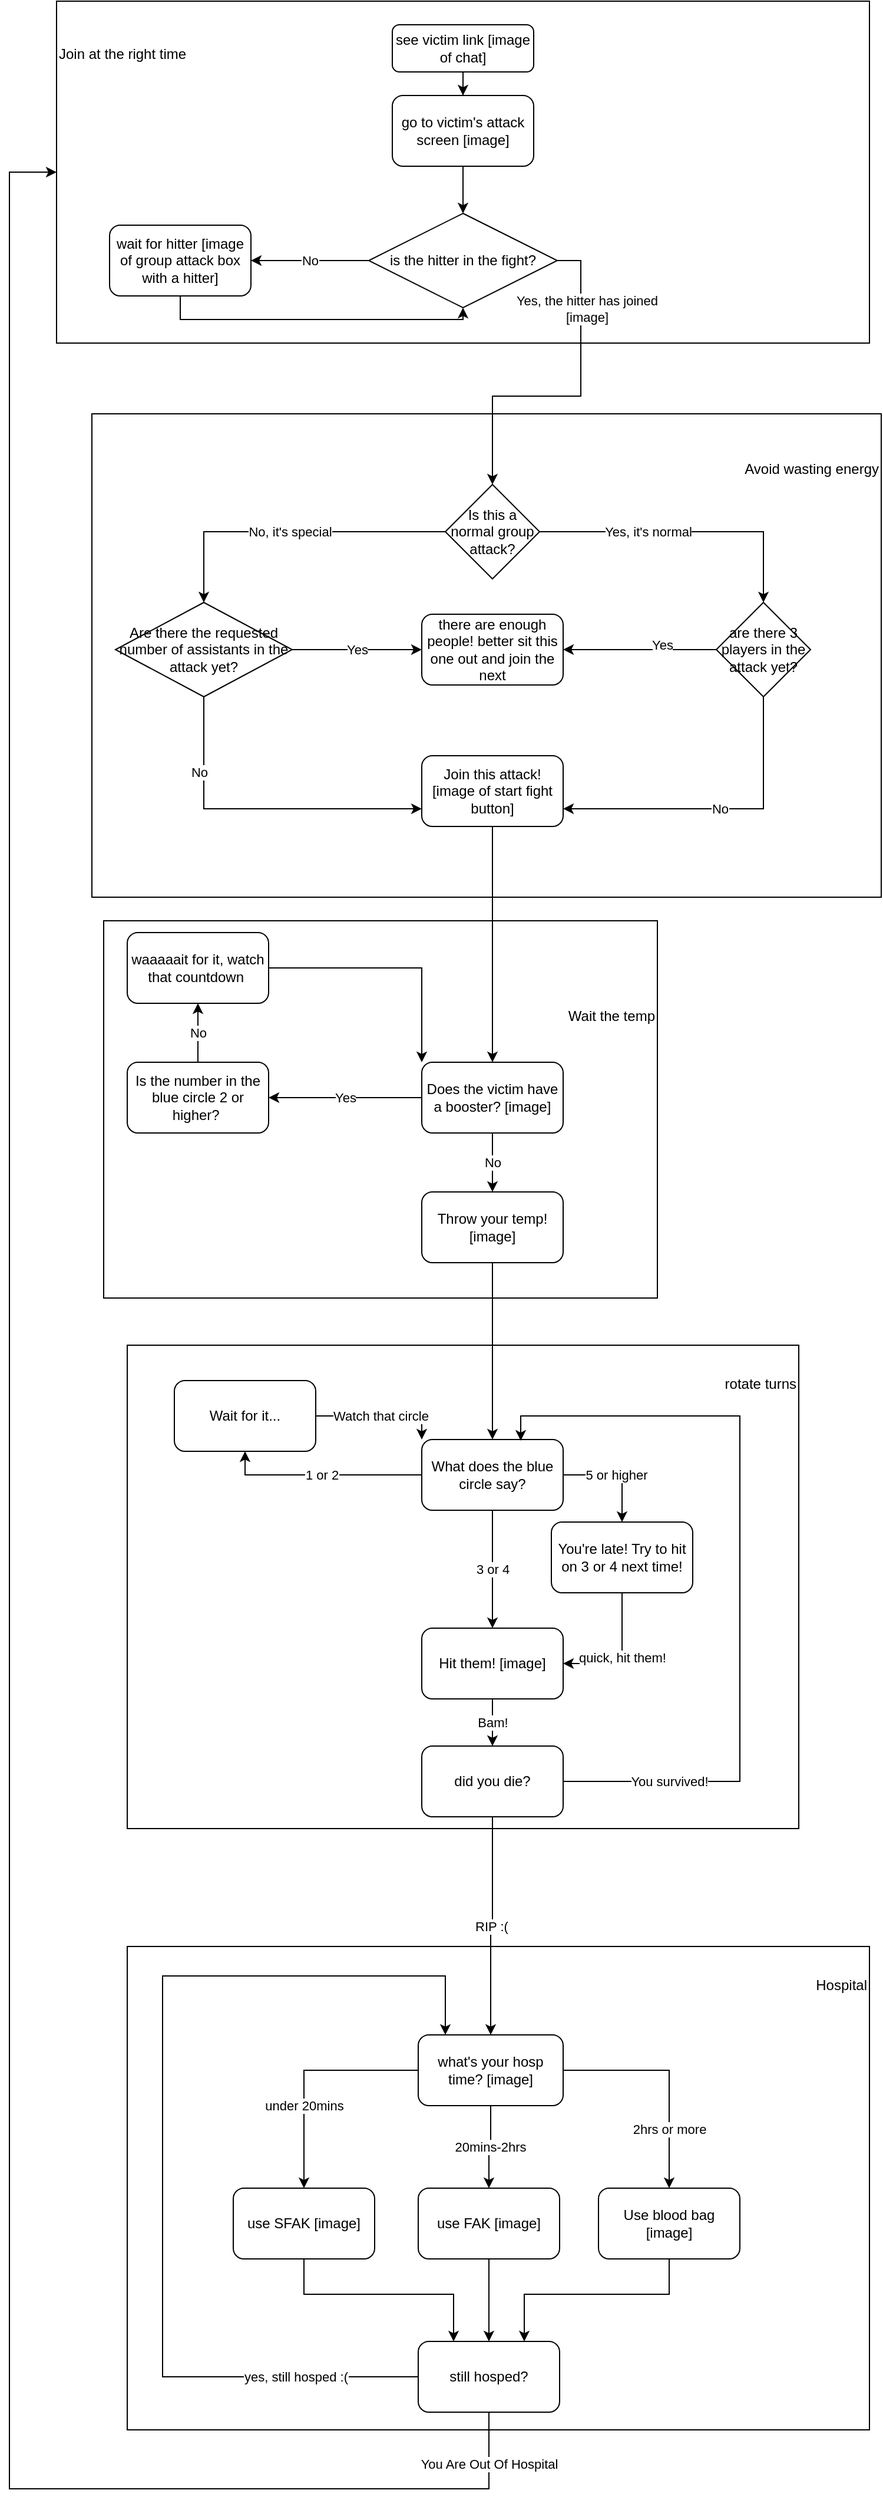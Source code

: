 <mxfile version="15.8.6" type="github">
  <diagram id="C5RBs43oDa-KdzZeNtuy" name="Page-1">
    <mxGraphModel dx="1382" dy="773" grid="1" gridSize="10" guides="1" tooltips="1" connect="1" arrows="1" fold="1" page="1" pageScale="1" pageWidth="827" pageHeight="1169" math="0" shadow="0">
      <root>
        <mxCell id="WIyWlLk6GJQsqaUBKTNV-0" />
        <mxCell id="WIyWlLk6GJQsqaUBKTNV-1" parent="WIyWlLk6GJQsqaUBKTNV-0" />
        <mxCell id="d0LsyiPQaal6j7EJQ6Qx-78" value="" style="group" vertex="1" connectable="0" parent="WIyWlLk6GJQsqaUBKTNV-1">
          <mxGeometry x="160" y="820" width="470" height="320" as="geometry" />
        </mxCell>
        <mxCell id="d0LsyiPQaal6j7EJQ6Qx-42" value="Wait the temp&lt;br&gt;&lt;br&gt;&lt;br&gt;&lt;br&gt;&lt;br&gt;&lt;br&gt;&lt;br&gt;&lt;br&gt;&lt;br&gt;&lt;br&gt;&lt;br&gt;&lt;br&gt;" style="rounded=0;whiteSpace=wrap;html=1;align=right;" vertex="1" parent="d0LsyiPQaal6j7EJQ6Qx-78">
          <mxGeometry width="470" height="320" as="geometry" />
        </mxCell>
        <mxCell id="d0LsyiPQaal6j7EJQ6Qx-33" value="Does the victim have a booster? [image]" style="rounded=1;whiteSpace=wrap;html=1;" vertex="1" parent="d0LsyiPQaal6j7EJQ6Qx-78">
          <mxGeometry x="270" y="120" width="120" height="60" as="geometry" />
        </mxCell>
        <mxCell id="d0LsyiPQaal6j7EJQ6Qx-34" value="Is the number in the blue circle 2 or higher?&amp;nbsp;" style="rounded=1;whiteSpace=wrap;html=1;" vertex="1" parent="d0LsyiPQaal6j7EJQ6Qx-78">
          <mxGeometry x="20" y="120" width="120" height="60" as="geometry" />
        </mxCell>
        <mxCell id="d0LsyiPQaal6j7EJQ6Qx-36" value="Yes" style="edgeStyle=orthogonalEdgeStyle;rounded=0;orthogonalLoop=1;jettySize=auto;html=1;entryX=1;entryY=0.5;entryDx=0;entryDy=0;" edge="1" parent="d0LsyiPQaal6j7EJQ6Qx-78" source="d0LsyiPQaal6j7EJQ6Qx-33" target="d0LsyiPQaal6j7EJQ6Qx-34">
          <mxGeometry relative="1" as="geometry" />
        </mxCell>
        <mxCell id="d0LsyiPQaal6j7EJQ6Qx-38" style="edgeStyle=orthogonalEdgeStyle;rounded=0;orthogonalLoop=1;jettySize=auto;html=1;entryX=0;entryY=0;entryDx=0;entryDy=0;" edge="1" parent="d0LsyiPQaal6j7EJQ6Qx-78" source="d0LsyiPQaal6j7EJQ6Qx-35" target="d0LsyiPQaal6j7EJQ6Qx-33">
          <mxGeometry relative="1" as="geometry" />
        </mxCell>
        <mxCell id="d0LsyiPQaal6j7EJQ6Qx-35" value="waaaaait for it, watch that countdown&amp;nbsp;" style="rounded=1;whiteSpace=wrap;html=1;" vertex="1" parent="d0LsyiPQaal6j7EJQ6Qx-78">
          <mxGeometry x="20" y="10" width="120" height="60" as="geometry" />
        </mxCell>
        <mxCell id="d0LsyiPQaal6j7EJQ6Qx-37" value="No" style="edgeStyle=orthogonalEdgeStyle;rounded=0;orthogonalLoop=1;jettySize=auto;html=1;entryX=0.5;entryY=1;entryDx=0;entryDy=0;" edge="1" parent="d0LsyiPQaal6j7EJQ6Qx-78" source="d0LsyiPQaal6j7EJQ6Qx-34" target="d0LsyiPQaal6j7EJQ6Qx-35">
          <mxGeometry relative="1" as="geometry" />
        </mxCell>
        <mxCell id="d0LsyiPQaal6j7EJQ6Qx-40" value="Throw your temp! [image]" style="rounded=1;whiteSpace=wrap;html=1;" vertex="1" parent="d0LsyiPQaal6j7EJQ6Qx-78">
          <mxGeometry x="270" y="230" width="120" height="60" as="geometry" />
        </mxCell>
        <mxCell id="d0LsyiPQaal6j7EJQ6Qx-41" value="No" style="edgeStyle=orthogonalEdgeStyle;rounded=0;orthogonalLoop=1;jettySize=auto;html=1;" edge="1" parent="d0LsyiPQaal6j7EJQ6Qx-78" source="d0LsyiPQaal6j7EJQ6Qx-33" target="d0LsyiPQaal6j7EJQ6Qx-40">
          <mxGeometry relative="1" as="geometry" />
        </mxCell>
        <mxCell id="d0LsyiPQaal6j7EJQ6Qx-79" value="" style="group" vertex="1" connectable="0" parent="WIyWlLk6GJQsqaUBKTNV-1">
          <mxGeometry x="180" y="1180" width="570" height="410" as="geometry" />
        </mxCell>
        <mxCell id="d0LsyiPQaal6j7EJQ6Qx-54" value="rotate turns&lt;br&gt;&lt;br&gt;&lt;br&gt;&lt;br&gt;&lt;br&gt;&lt;br&gt;&lt;br&gt;&lt;br&gt;&lt;br&gt;&lt;br&gt;&lt;br&gt;&lt;br&gt;&lt;br&gt;&lt;br&gt;&lt;br&gt;&lt;br&gt;&lt;br&gt;&lt;br&gt;&lt;br&gt;&lt;br&gt;&lt;br&gt;&lt;br&gt;&lt;br&gt;&lt;br&gt;&lt;br&gt;" style="rounded=0;whiteSpace=wrap;html=1;align=right;" vertex="1" parent="d0LsyiPQaal6j7EJQ6Qx-79">
          <mxGeometry width="570" height="410" as="geometry" />
        </mxCell>
        <mxCell id="d0LsyiPQaal6j7EJQ6Qx-44" value="What does the blue circle say?" style="rounded=1;whiteSpace=wrap;html=1;" vertex="1" parent="d0LsyiPQaal6j7EJQ6Qx-79">
          <mxGeometry x="250" y="80" width="120" height="60" as="geometry" />
        </mxCell>
        <mxCell id="d0LsyiPQaal6j7EJQ6Qx-52" value="Watch that circle" style="edgeStyle=orthogonalEdgeStyle;rounded=0;orthogonalLoop=1;jettySize=auto;html=1;entryX=0;entryY=0;entryDx=0;entryDy=0;" edge="1" parent="d0LsyiPQaal6j7EJQ6Qx-79" source="d0LsyiPQaal6j7EJQ6Qx-46" target="d0LsyiPQaal6j7EJQ6Qx-44">
          <mxGeometry relative="1" as="geometry" />
        </mxCell>
        <mxCell id="d0LsyiPQaal6j7EJQ6Qx-46" value="Wait for it..." style="rounded=1;whiteSpace=wrap;html=1;" vertex="1" parent="d0LsyiPQaal6j7EJQ6Qx-79">
          <mxGeometry x="40" y="30" width="120" height="60" as="geometry" />
        </mxCell>
        <mxCell id="d0LsyiPQaal6j7EJQ6Qx-49" value="1 or 2" style="edgeStyle=orthogonalEdgeStyle;rounded=0;orthogonalLoop=1;jettySize=auto;html=1;entryX=0.5;entryY=1;entryDx=0;entryDy=0;" edge="1" parent="d0LsyiPQaal6j7EJQ6Qx-79" source="d0LsyiPQaal6j7EJQ6Qx-44" target="d0LsyiPQaal6j7EJQ6Qx-46">
          <mxGeometry relative="1" as="geometry" />
        </mxCell>
        <mxCell id="d0LsyiPQaal6j7EJQ6Qx-47" value="You&#39;re late! Try to hit on 3 or 4 next time!" style="rounded=1;whiteSpace=wrap;html=1;" vertex="1" parent="d0LsyiPQaal6j7EJQ6Qx-79">
          <mxGeometry x="360" y="150" width="120" height="60" as="geometry" />
        </mxCell>
        <mxCell id="d0LsyiPQaal6j7EJQ6Qx-48" value="5 or higher" style="edgeStyle=orthogonalEdgeStyle;rounded=0;orthogonalLoop=1;jettySize=auto;html=1;entryX=0.5;entryY=0;entryDx=0;entryDy=0;exitX=1;exitY=0.5;exitDx=0;exitDy=0;" edge="1" parent="d0LsyiPQaal6j7EJQ6Qx-79" source="d0LsyiPQaal6j7EJQ6Qx-44" target="d0LsyiPQaal6j7EJQ6Qx-47">
          <mxGeometry relative="1" as="geometry" />
        </mxCell>
        <mxCell id="d0LsyiPQaal6j7EJQ6Qx-50" value="Hit them! [image]" style="rounded=1;whiteSpace=wrap;html=1;" vertex="1" parent="d0LsyiPQaal6j7EJQ6Qx-79">
          <mxGeometry x="250" y="240" width="120" height="60" as="geometry" />
        </mxCell>
        <mxCell id="d0LsyiPQaal6j7EJQ6Qx-51" value="3 or 4" style="edgeStyle=orthogonalEdgeStyle;rounded=0;orthogonalLoop=1;jettySize=auto;html=1;" edge="1" parent="d0LsyiPQaal6j7EJQ6Qx-79" source="d0LsyiPQaal6j7EJQ6Qx-44" target="d0LsyiPQaal6j7EJQ6Qx-50">
          <mxGeometry relative="1" as="geometry" />
        </mxCell>
        <mxCell id="d0LsyiPQaal6j7EJQ6Qx-53" value="quick, hit them!" style="edgeStyle=orthogonalEdgeStyle;rounded=0;orthogonalLoop=1;jettySize=auto;html=1;entryX=1;entryY=0.5;entryDx=0;entryDy=0;exitX=0.5;exitY=1;exitDx=0;exitDy=0;" edge="1" parent="d0LsyiPQaal6j7EJQ6Qx-79" source="d0LsyiPQaal6j7EJQ6Qx-47" target="d0LsyiPQaal6j7EJQ6Qx-50">
          <mxGeometry relative="1" as="geometry" />
        </mxCell>
        <mxCell id="d0LsyiPQaal6j7EJQ6Qx-59" value="You survived!&lt;br&gt;" style="edgeStyle=orthogonalEdgeStyle;rounded=0;orthogonalLoop=1;jettySize=auto;html=1;entryX=0.7;entryY=0.017;entryDx=0;entryDy=0;entryPerimeter=0;" edge="1" parent="d0LsyiPQaal6j7EJQ6Qx-79" source="d0LsyiPQaal6j7EJQ6Qx-57" target="d0LsyiPQaal6j7EJQ6Qx-44">
          <mxGeometry x="-0.73" relative="1" as="geometry">
            <Array as="points">
              <mxPoint x="520" y="370" />
              <mxPoint x="520" y="60" />
              <mxPoint x="334" y="60" />
            </Array>
            <mxPoint as="offset" />
          </mxGeometry>
        </mxCell>
        <mxCell id="d0LsyiPQaal6j7EJQ6Qx-57" value="did you die?" style="rounded=1;whiteSpace=wrap;html=1;" vertex="1" parent="d0LsyiPQaal6j7EJQ6Qx-79">
          <mxGeometry x="250" y="340" width="120" height="60" as="geometry" />
        </mxCell>
        <mxCell id="d0LsyiPQaal6j7EJQ6Qx-58" value="Bam!" style="edgeStyle=orthogonalEdgeStyle;rounded=0;orthogonalLoop=1;jettySize=auto;html=1;entryX=0.5;entryY=0;entryDx=0;entryDy=0;" edge="1" parent="d0LsyiPQaal6j7EJQ6Qx-79" source="d0LsyiPQaal6j7EJQ6Qx-50" target="d0LsyiPQaal6j7EJQ6Qx-57">
          <mxGeometry relative="1" as="geometry" />
        </mxCell>
        <mxCell id="d0LsyiPQaal6j7EJQ6Qx-80" value="" style="group" vertex="1" connectable="0" parent="WIyWlLk6GJQsqaUBKTNV-1">
          <mxGeometry x="150" y="390" width="670" height="410" as="geometry" />
        </mxCell>
        <mxCell id="d0LsyiPQaal6j7EJQ6Qx-31" value="Avoid wasting energy&lt;br&gt;&lt;br&gt;&lt;br&gt;&lt;br&gt;&lt;br&gt;&lt;br&gt;&lt;br&gt;&lt;br&gt;&lt;br&gt;&lt;br&gt;&lt;br&gt;&lt;br&gt;&lt;br&gt;&lt;br&gt;&lt;br&gt;&lt;br&gt;&lt;br&gt;&lt;br&gt;&lt;br&gt;&lt;br&gt;&lt;br&gt;&lt;br&gt;&lt;br&gt;" style="rounded=0;whiteSpace=wrap;html=1;align=right;" vertex="1" parent="d0LsyiPQaal6j7EJQ6Qx-80">
          <mxGeometry width="670" height="410" as="geometry" />
        </mxCell>
        <mxCell id="d0LsyiPQaal6j7EJQ6Qx-10" value="Is this a normal group attack?" style="rhombus;whiteSpace=wrap;html=1;" vertex="1" parent="d0LsyiPQaal6j7EJQ6Qx-80">
          <mxGeometry x="300" y="60" width="80" height="80" as="geometry" />
        </mxCell>
        <mxCell id="d0LsyiPQaal6j7EJQ6Qx-13" value="Are there the requested number of assistants in the attack yet?" style="rhombus;whiteSpace=wrap;html=1;" vertex="1" parent="d0LsyiPQaal6j7EJQ6Qx-80">
          <mxGeometry x="20" y="160" width="150" height="80" as="geometry" />
        </mxCell>
        <mxCell id="d0LsyiPQaal6j7EJQ6Qx-15" value="No, it&#39;s special&lt;br&gt;" style="edgeStyle=orthogonalEdgeStyle;rounded=0;orthogonalLoop=1;jettySize=auto;html=1;entryX=0.5;entryY=0;entryDx=0;entryDy=0;exitX=0;exitY=0.5;exitDx=0;exitDy=0;" edge="1" parent="d0LsyiPQaal6j7EJQ6Qx-80" source="d0LsyiPQaal6j7EJQ6Qx-10" target="d0LsyiPQaal6j7EJQ6Qx-13">
          <mxGeometry relative="1" as="geometry">
            <mxPoint x="180" y="170" as="targetPoint" />
            <mxPoint x="295" y="110" as="sourcePoint" />
            <Array as="points">
              <mxPoint x="95" y="100" />
            </Array>
          </mxGeometry>
        </mxCell>
        <mxCell id="d0LsyiPQaal6j7EJQ6Qx-14" value="are there 3 players in the attack yet?" style="rhombus;whiteSpace=wrap;html=1;" vertex="1" parent="d0LsyiPQaal6j7EJQ6Qx-80">
          <mxGeometry x="530" y="160" width="80" height="80" as="geometry" />
        </mxCell>
        <mxCell id="d0LsyiPQaal6j7EJQ6Qx-16" style="edgeStyle=orthogonalEdgeStyle;rounded=0;orthogonalLoop=1;jettySize=auto;html=1;exitX=1;exitY=0.5;exitDx=0;exitDy=0;" edge="1" parent="d0LsyiPQaal6j7EJQ6Qx-80" source="d0LsyiPQaal6j7EJQ6Qx-10" target="d0LsyiPQaal6j7EJQ6Qx-14">
          <mxGeometry relative="1" as="geometry" />
        </mxCell>
        <mxCell id="d0LsyiPQaal6j7EJQ6Qx-18" value="Yes, it&#39;s normal" style="edgeLabel;html=1;align=center;verticalAlign=middle;resizable=0;points=[];" vertex="1" connectable="0" parent="d0LsyiPQaal6j7EJQ6Qx-16">
          <mxGeometry x="-0.267" relative="1" as="geometry">
            <mxPoint as="offset" />
          </mxGeometry>
        </mxCell>
        <mxCell id="d0LsyiPQaal6j7EJQ6Qx-20" value="there are enough people! better sit this one out and join the next" style="rounded=1;whiteSpace=wrap;html=1;" vertex="1" parent="d0LsyiPQaal6j7EJQ6Qx-80">
          <mxGeometry x="280" y="170" width="120" height="60" as="geometry" />
        </mxCell>
        <mxCell id="d0LsyiPQaal6j7EJQ6Qx-22" value="Yes" style="edgeStyle=orthogonalEdgeStyle;rounded=0;orthogonalLoop=1;jettySize=auto;html=1;entryX=0;entryY=0.5;entryDx=0;entryDy=0;" edge="1" parent="d0LsyiPQaal6j7EJQ6Qx-80" source="d0LsyiPQaal6j7EJQ6Qx-13" target="d0LsyiPQaal6j7EJQ6Qx-20">
          <mxGeometry relative="1" as="geometry" />
        </mxCell>
        <mxCell id="d0LsyiPQaal6j7EJQ6Qx-23" style="edgeStyle=orthogonalEdgeStyle;rounded=0;orthogonalLoop=1;jettySize=auto;html=1;entryX=1;entryY=0.5;entryDx=0;entryDy=0;" edge="1" parent="d0LsyiPQaal6j7EJQ6Qx-80" source="d0LsyiPQaal6j7EJQ6Qx-14" target="d0LsyiPQaal6j7EJQ6Qx-20">
          <mxGeometry relative="1" as="geometry" />
        </mxCell>
        <mxCell id="d0LsyiPQaal6j7EJQ6Qx-24" value="Yes" style="edgeLabel;html=1;align=center;verticalAlign=middle;resizable=0;points=[];" vertex="1" connectable="0" parent="d0LsyiPQaal6j7EJQ6Qx-23">
          <mxGeometry x="-0.292" y="-4" relative="1" as="geometry">
            <mxPoint as="offset" />
          </mxGeometry>
        </mxCell>
        <mxCell id="d0LsyiPQaal6j7EJQ6Qx-25" value="Join this attack! [image of start fight button]" style="rounded=1;whiteSpace=wrap;html=1;" vertex="1" parent="d0LsyiPQaal6j7EJQ6Qx-80">
          <mxGeometry x="280" y="290" width="120" height="60" as="geometry" />
        </mxCell>
        <mxCell id="d0LsyiPQaal6j7EJQ6Qx-26" style="edgeStyle=orthogonalEdgeStyle;rounded=0;orthogonalLoop=1;jettySize=auto;html=1;entryX=0;entryY=0.75;entryDx=0;entryDy=0;" edge="1" parent="d0LsyiPQaal6j7EJQ6Qx-80" source="d0LsyiPQaal6j7EJQ6Qx-13" target="d0LsyiPQaal6j7EJQ6Qx-25">
          <mxGeometry relative="1" as="geometry">
            <Array as="points">
              <mxPoint x="95" y="335" />
            </Array>
          </mxGeometry>
        </mxCell>
        <mxCell id="d0LsyiPQaal6j7EJQ6Qx-28" value="No" style="edgeLabel;html=1;align=center;verticalAlign=middle;resizable=0;points=[];" vertex="1" connectable="0" parent="d0LsyiPQaal6j7EJQ6Qx-26">
          <mxGeometry x="-0.543" y="-4" relative="1" as="geometry">
            <mxPoint as="offset" />
          </mxGeometry>
        </mxCell>
        <mxCell id="d0LsyiPQaal6j7EJQ6Qx-27" value="No" style="edgeStyle=orthogonalEdgeStyle;rounded=0;orthogonalLoop=1;jettySize=auto;html=1;entryX=1;entryY=0.75;entryDx=0;entryDy=0;" edge="1" parent="d0LsyiPQaal6j7EJQ6Qx-80" source="d0LsyiPQaal6j7EJQ6Qx-14" target="d0LsyiPQaal6j7EJQ6Qx-25">
          <mxGeometry relative="1" as="geometry">
            <Array as="points">
              <mxPoint x="570" y="335" />
            </Array>
          </mxGeometry>
        </mxCell>
        <mxCell id="d0LsyiPQaal6j7EJQ6Qx-81" value="" style="group" vertex="1" connectable="0" parent="WIyWlLk6GJQsqaUBKTNV-1">
          <mxGeometry x="120" y="40" width="690" height="290" as="geometry" />
        </mxCell>
        <mxCell id="d0LsyiPQaal6j7EJQ6Qx-29" value="Join at the right time&lt;br&gt;&lt;br&gt;&lt;br&gt;&lt;br&gt;&lt;br&gt;&lt;br&gt;&lt;br&gt;&lt;br&gt;&lt;br&gt;&lt;br&gt;&lt;br&gt;&lt;br&gt;&lt;br&gt;&lt;br&gt;&lt;br&gt;" style="rounded=0;whiteSpace=wrap;html=1;align=left;" vertex="1" parent="d0LsyiPQaal6j7EJQ6Qx-81">
          <mxGeometry width="690" height="290" as="geometry" />
        </mxCell>
        <mxCell id="WIyWlLk6GJQsqaUBKTNV-3" value="see victim link [image of chat]" style="rounded=1;whiteSpace=wrap;html=1;fontSize=12;glass=0;strokeWidth=1;shadow=0;" parent="d0LsyiPQaal6j7EJQ6Qx-81" vertex="1">
          <mxGeometry x="285" y="20" width="120" height="40" as="geometry" />
        </mxCell>
        <mxCell id="d0LsyiPQaal6j7EJQ6Qx-0" value="go to victim&#39;s attack screen [image]" style="rounded=1;whiteSpace=wrap;html=1;" vertex="1" parent="d0LsyiPQaal6j7EJQ6Qx-81">
          <mxGeometry x="285" y="80" width="120" height="60" as="geometry" />
        </mxCell>
        <mxCell id="d0LsyiPQaal6j7EJQ6Qx-2" style="edgeStyle=orthogonalEdgeStyle;rounded=0;orthogonalLoop=1;jettySize=auto;html=1;entryX=0.5;entryY=0;entryDx=0;entryDy=0;" edge="1" parent="d0LsyiPQaal6j7EJQ6Qx-81" source="WIyWlLk6GJQsqaUBKTNV-3" target="d0LsyiPQaal6j7EJQ6Qx-0">
          <mxGeometry relative="1" as="geometry" />
        </mxCell>
        <mxCell id="d0LsyiPQaal6j7EJQ6Qx-3" value="is the hitter in the fight?" style="rhombus;whiteSpace=wrap;html=1;" vertex="1" parent="d0LsyiPQaal6j7EJQ6Qx-81">
          <mxGeometry x="265" y="180" width="160" height="80" as="geometry" />
        </mxCell>
        <mxCell id="d0LsyiPQaal6j7EJQ6Qx-5" style="edgeStyle=orthogonalEdgeStyle;rounded=0;orthogonalLoop=1;jettySize=auto;html=1;entryX=0.5;entryY=0;entryDx=0;entryDy=0;" edge="1" parent="d0LsyiPQaal6j7EJQ6Qx-81" source="d0LsyiPQaal6j7EJQ6Qx-0" target="d0LsyiPQaal6j7EJQ6Qx-3">
          <mxGeometry relative="1" as="geometry" />
        </mxCell>
        <mxCell id="d0LsyiPQaal6j7EJQ6Qx-8" style="edgeStyle=orthogonalEdgeStyle;rounded=0;orthogonalLoop=1;jettySize=auto;html=1;entryX=0.5;entryY=1;entryDx=0;entryDy=0;exitX=0.5;exitY=1;exitDx=0;exitDy=0;" edge="1" parent="d0LsyiPQaal6j7EJQ6Qx-81" source="d0LsyiPQaal6j7EJQ6Qx-6" target="d0LsyiPQaal6j7EJQ6Qx-3">
          <mxGeometry relative="1" as="geometry" />
        </mxCell>
        <mxCell id="d0LsyiPQaal6j7EJQ6Qx-6" value="wait for hitter [image of group attack box with a hitter]" style="rounded=1;whiteSpace=wrap;html=1;" vertex="1" parent="d0LsyiPQaal6j7EJQ6Qx-81">
          <mxGeometry x="45" y="190" width="120" height="60" as="geometry" />
        </mxCell>
        <object label="No" No="" id="d0LsyiPQaal6j7EJQ6Qx-7">
          <mxCell style="edgeStyle=orthogonalEdgeStyle;rounded=0;orthogonalLoop=1;jettySize=auto;html=1;" edge="1" parent="d0LsyiPQaal6j7EJQ6Qx-81" source="d0LsyiPQaal6j7EJQ6Qx-3" target="d0LsyiPQaal6j7EJQ6Qx-6">
            <mxGeometry relative="1" as="geometry" />
          </mxCell>
        </object>
        <mxCell id="d0LsyiPQaal6j7EJQ6Qx-11" style="edgeStyle=orthogonalEdgeStyle;rounded=0;orthogonalLoop=1;jettySize=auto;html=1;entryX=0.5;entryY=0;entryDx=0;entryDy=0;exitX=1;exitY=0.5;exitDx=0;exitDy=0;" edge="1" parent="WIyWlLk6GJQsqaUBKTNV-1" source="d0LsyiPQaal6j7EJQ6Qx-3" target="d0LsyiPQaal6j7EJQ6Qx-10">
          <mxGeometry relative="1" as="geometry" />
        </mxCell>
        <mxCell id="d0LsyiPQaal6j7EJQ6Qx-19" value="Yes, the hitter has joined&lt;br&gt;[image]" style="edgeLabel;html=1;align=center;verticalAlign=middle;resizable=0;points=[];" vertex="1" connectable="0" parent="d0LsyiPQaal6j7EJQ6Qx-11">
          <mxGeometry x="-0.38" relative="1" as="geometry">
            <mxPoint x="5" y="-28" as="offset" />
          </mxGeometry>
        </mxCell>
        <mxCell id="d0LsyiPQaal6j7EJQ6Qx-39" style="edgeStyle=orthogonalEdgeStyle;rounded=0;orthogonalLoop=1;jettySize=auto;html=1;entryX=0.5;entryY=0;entryDx=0;entryDy=0;exitX=0.5;exitY=1;exitDx=0;exitDy=0;" edge="1" parent="WIyWlLk6GJQsqaUBKTNV-1" source="d0LsyiPQaal6j7EJQ6Qx-25" target="d0LsyiPQaal6j7EJQ6Qx-33">
          <mxGeometry relative="1" as="geometry" />
        </mxCell>
        <mxCell id="d0LsyiPQaal6j7EJQ6Qx-45" style="edgeStyle=orthogonalEdgeStyle;rounded=0;orthogonalLoop=1;jettySize=auto;html=1;" edge="1" parent="WIyWlLk6GJQsqaUBKTNV-1" source="d0LsyiPQaal6j7EJQ6Qx-40" target="d0LsyiPQaal6j7EJQ6Qx-44">
          <mxGeometry relative="1" as="geometry" />
        </mxCell>
        <mxCell id="d0LsyiPQaal6j7EJQ6Qx-83" value="" style="group" vertex="1" connectable="0" parent="WIyWlLk6GJQsqaUBKTNV-1">
          <mxGeometry x="180" y="1690" width="630" height="410" as="geometry" />
        </mxCell>
        <mxCell id="d0LsyiPQaal6j7EJQ6Qx-75" value="Hospital&lt;br&gt;&lt;br&gt;&lt;br&gt;&lt;br&gt;&lt;br&gt;&lt;br&gt;&lt;br&gt;&lt;br&gt;&lt;br&gt;&lt;br&gt;&lt;br&gt;&lt;br&gt;&lt;br&gt;&lt;br&gt;&lt;br&gt;&lt;br&gt;&lt;br&gt;&lt;br&gt;&lt;br&gt;&lt;br&gt;&lt;br&gt;&lt;br&gt;&lt;br&gt;&lt;br&gt;&lt;br&gt;" style="rounded=0;whiteSpace=wrap;html=1;align=right;" vertex="1" parent="d0LsyiPQaal6j7EJQ6Qx-83">
          <mxGeometry width="630" height="410" as="geometry" />
        </mxCell>
        <mxCell id="d0LsyiPQaal6j7EJQ6Qx-60" value="what&#39;s your hosp time? [image]" style="rounded=1;whiteSpace=wrap;html=1;" vertex="1" parent="d0LsyiPQaal6j7EJQ6Qx-83">
          <mxGeometry x="247" y="75" width="123" height="60" as="geometry" />
        </mxCell>
        <mxCell id="d0LsyiPQaal6j7EJQ6Qx-61" value="use SFAK [image]" style="rounded=1;whiteSpace=wrap;html=1;" vertex="1" parent="d0LsyiPQaal6j7EJQ6Qx-83">
          <mxGeometry x="90" y="205" width="120" height="60" as="geometry" />
        </mxCell>
        <mxCell id="d0LsyiPQaal6j7EJQ6Qx-64" value="under 20mins" style="edgeStyle=orthogonalEdgeStyle;rounded=0;orthogonalLoop=1;jettySize=auto;html=1;exitX=0;exitY=0.5;exitDx=0;exitDy=0;" edge="1" parent="d0LsyiPQaal6j7EJQ6Qx-83" source="d0LsyiPQaal6j7EJQ6Qx-60" target="d0LsyiPQaal6j7EJQ6Qx-61">
          <mxGeometry x="0.289" relative="1" as="geometry">
            <Array as="points">
              <mxPoint x="150" y="105" />
            </Array>
            <mxPoint as="offset" />
          </mxGeometry>
        </mxCell>
        <mxCell id="d0LsyiPQaal6j7EJQ6Qx-62" value="use FAK [image]" style="rounded=1;whiteSpace=wrap;html=1;" vertex="1" parent="d0LsyiPQaal6j7EJQ6Qx-83">
          <mxGeometry x="247" y="205" width="120" height="60" as="geometry" />
        </mxCell>
        <mxCell id="d0LsyiPQaal6j7EJQ6Qx-67" value="20mins-2hrs" style="edgeStyle=orthogonalEdgeStyle;rounded=0;orthogonalLoop=1;jettySize=auto;html=1;" edge="1" parent="d0LsyiPQaal6j7EJQ6Qx-83" source="d0LsyiPQaal6j7EJQ6Qx-60" target="d0LsyiPQaal6j7EJQ6Qx-62">
          <mxGeometry relative="1" as="geometry" />
        </mxCell>
        <mxCell id="d0LsyiPQaal6j7EJQ6Qx-63" value="Use blood bag [image]" style="rounded=1;whiteSpace=wrap;html=1;" vertex="1" parent="d0LsyiPQaal6j7EJQ6Qx-83">
          <mxGeometry x="400" y="205" width="120" height="60" as="geometry" />
        </mxCell>
        <mxCell id="d0LsyiPQaal6j7EJQ6Qx-69" value="2hrs or more" style="edgeStyle=orthogonalEdgeStyle;rounded=0;orthogonalLoop=1;jettySize=auto;html=1;" edge="1" parent="d0LsyiPQaal6j7EJQ6Qx-83" source="d0LsyiPQaal6j7EJQ6Qx-60" target="d0LsyiPQaal6j7EJQ6Qx-63">
          <mxGeometry x="0.474" relative="1" as="geometry">
            <mxPoint as="offset" />
          </mxGeometry>
        </mxCell>
        <mxCell id="d0LsyiPQaal6j7EJQ6Qx-74" value="yes, still hosped :(" style="edgeStyle=orthogonalEdgeStyle;rounded=0;orthogonalLoop=1;jettySize=auto;html=1;startArrow=none;exitX=0;exitY=0.5;exitDx=0;exitDy=0;" edge="1" parent="d0LsyiPQaal6j7EJQ6Qx-83" source="d0LsyiPQaal6j7EJQ6Qx-70">
          <mxGeometry x="-0.753" relative="1" as="geometry">
            <mxPoint x="270" y="75" as="targetPoint" />
            <Array as="points">
              <mxPoint x="30" y="365" />
              <mxPoint x="30" y="25" />
              <mxPoint x="270" y="25" />
            </Array>
            <mxPoint as="offset" />
          </mxGeometry>
        </mxCell>
        <mxCell id="d0LsyiPQaal6j7EJQ6Qx-70" value="still hosped?" style="rounded=1;whiteSpace=wrap;html=1;" vertex="1" parent="d0LsyiPQaal6j7EJQ6Qx-83">
          <mxGeometry x="247" y="335" width="120" height="60" as="geometry" />
        </mxCell>
        <mxCell id="d0LsyiPQaal6j7EJQ6Qx-72" style="edgeStyle=orthogonalEdgeStyle;rounded=0;orthogonalLoop=1;jettySize=auto;html=1;entryX=0.25;entryY=0;entryDx=0;entryDy=0;" edge="1" parent="d0LsyiPQaal6j7EJQ6Qx-83" source="d0LsyiPQaal6j7EJQ6Qx-61" target="d0LsyiPQaal6j7EJQ6Qx-70">
          <mxGeometry relative="1" as="geometry">
            <Array as="points">
              <mxPoint x="150" y="295" />
              <mxPoint x="277" y="295" />
            </Array>
          </mxGeometry>
        </mxCell>
        <mxCell id="d0LsyiPQaal6j7EJQ6Qx-71" style="edgeStyle=orthogonalEdgeStyle;rounded=0;orthogonalLoop=1;jettySize=auto;html=1;" edge="1" parent="d0LsyiPQaal6j7EJQ6Qx-83" source="d0LsyiPQaal6j7EJQ6Qx-62" target="d0LsyiPQaal6j7EJQ6Qx-70">
          <mxGeometry relative="1" as="geometry" />
        </mxCell>
        <mxCell id="d0LsyiPQaal6j7EJQ6Qx-73" style="edgeStyle=orthogonalEdgeStyle;rounded=0;orthogonalLoop=1;jettySize=auto;html=1;entryX=0.75;entryY=0;entryDx=0;entryDy=0;" edge="1" parent="d0LsyiPQaal6j7EJQ6Qx-83" source="d0LsyiPQaal6j7EJQ6Qx-63" target="d0LsyiPQaal6j7EJQ6Qx-70">
          <mxGeometry relative="1" as="geometry">
            <Array as="points">
              <mxPoint x="460" y="295" />
              <mxPoint x="337" y="295" />
            </Array>
          </mxGeometry>
        </mxCell>
        <mxCell id="d0LsyiPQaal6j7EJQ6Qx-82" value="RIP :(&lt;br&gt;" style="edgeStyle=orthogonalEdgeStyle;rounded=0;orthogonalLoop=1;jettySize=auto;html=1;entryX=0.5;entryY=0;entryDx=0;entryDy=0;" edge="1" parent="WIyWlLk6GJQsqaUBKTNV-1" source="d0LsyiPQaal6j7EJQ6Qx-57" target="d0LsyiPQaal6j7EJQ6Qx-60">
          <mxGeometry relative="1" as="geometry" />
        </mxCell>
        <mxCell id="d0LsyiPQaal6j7EJQ6Qx-84" value="You Are Out Of Hospital" style="edgeStyle=orthogonalEdgeStyle;rounded=0;orthogonalLoop=1;jettySize=auto;html=1;entryX=0;entryY=0.5;entryDx=0;entryDy=0;" edge="1" parent="WIyWlLk6GJQsqaUBKTNV-1" source="d0LsyiPQaal6j7EJQ6Qx-70" target="d0LsyiPQaal6j7EJQ6Qx-29">
          <mxGeometry x="-0.965" relative="1" as="geometry">
            <Array as="points">
              <mxPoint x="487" y="2150" />
              <mxPoint x="80" y="2150" />
              <mxPoint x="80" y="185" />
            </Array>
            <mxPoint as="offset" />
          </mxGeometry>
        </mxCell>
      </root>
    </mxGraphModel>
  </diagram>
</mxfile>
